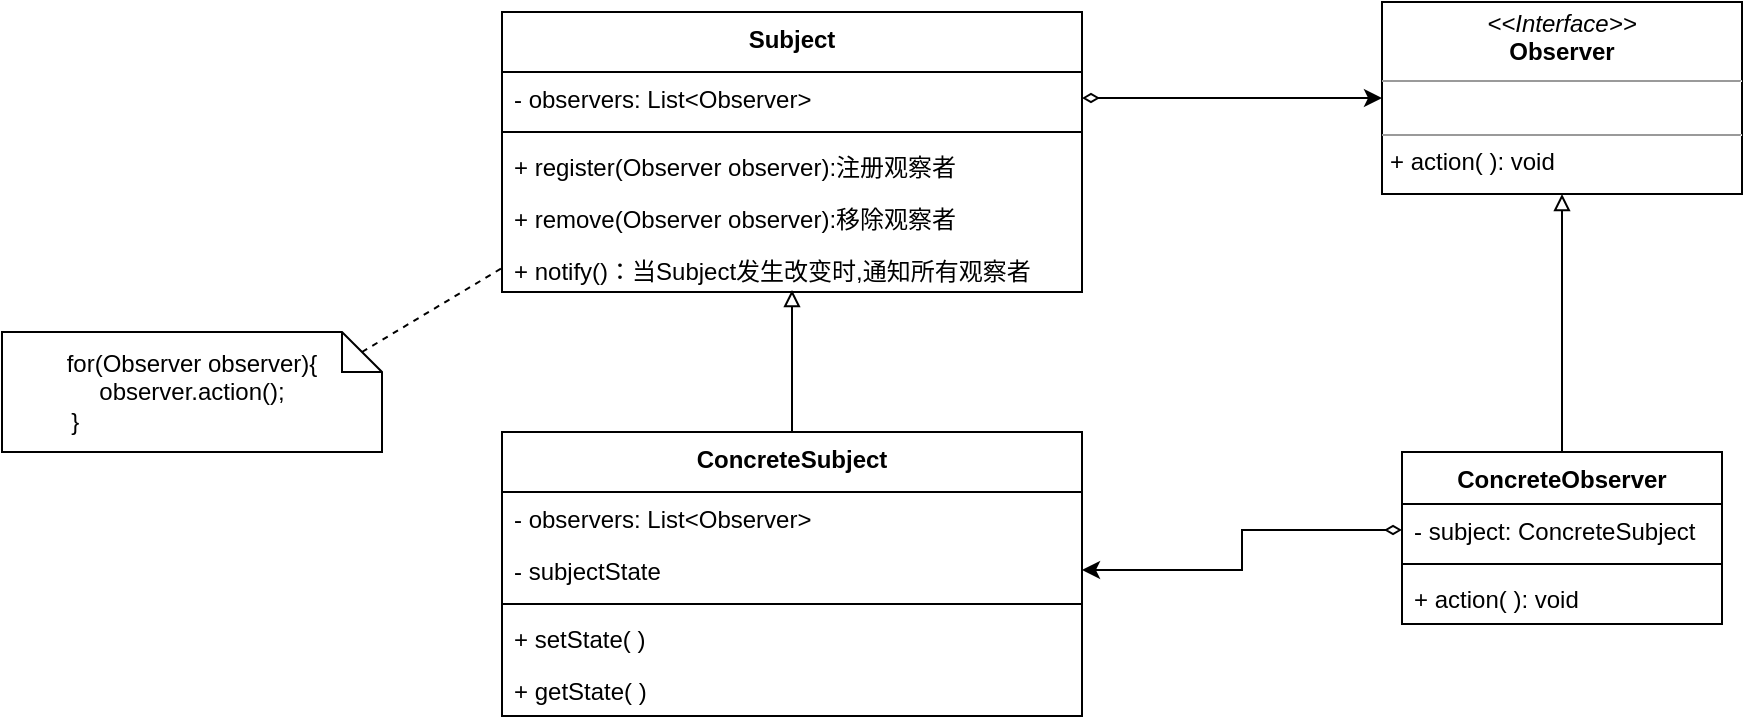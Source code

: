 <mxfile version="15.2.7" type="device"><diagram id="jXEwKh_1ABK0SM0ooEi7" name="第 1 页"><mxGraphModel dx="2249" dy="822" grid="1" gridSize="10" guides="1" tooltips="1" connect="1" arrows="1" fold="1" page="1" pageScale="1" pageWidth="827" pageHeight="1169" math="0" shadow="0"><root><mxCell id="0"/><mxCell id="1" parent="0"/><mxCell id="-A9w3E4qBJZ7TLIcUOwM-1" value="Subject" style="swimlane;fontStyle=1;align=center;verticalAlign=top;childLayout=stackLayout;horizontal=1;startSize=30;horizontalStack=0;resizeParent=1;resizeParentMax=0;resizeLast=0;collapsible=1;marginBottom=0;" vertex="1" parent="1"><mxGeometry x="120" y="130" width="290" height="140" as="geometry"/></mxCell><mxCell id="-A9w3E4qBJZ7TLIcUOwM-2" value="- observers: List&lt;Observer&gt;" style="text;strokeColor=none;fillColor=none;align=left;verticalAlign=top;spacingLeft=4;spacingRight=4;overflow=hidden;rotatable=0;points=[[0,0.5],[1,0.5]];portConstraint=eastwest;" vertex="1" parent="-A9w3E4qBJZ7TLIcUOwM-1"><mxGeometry y="30" width="290" height="26" as="geometry"/></mxCell><mxCell id="-A9w3E4qBJZ7TLIcUOwM-3" value="" style="line;strokeWidth=1;fillColor=none;align=left;verticalAlign=middle;spacingTop=-1;spacingLeft=3;spacingRight=3;rotatable=0;labelPosition=right;points=[];portConstraint=eastwest;" vertex="1" parent="-A9w3E4qBJZ7TLIcUOwM-1"><mxGeometry y="56" width="290" height="8" as="geometry"/></mxCell><mxCell id="-A9w3E4qBJZ7TLIcUOwM-4" value="+ register(Observer observer):注册观察者" style="text;strokeColor=none;fillColor=none;align=left;verticalAlign=top;spacingLeft=4;spacingRight=4;overflow=hidden;rotatable=0;points=[[0,0.5],[1,0.5]];portConstraint=eastwest;" vertex="1" parent="-A9w3E4qBJZ7TLIcUOwM-1"><mxGeometry y="64" width="290" height="26" as="geometry"/></mxCell><mxCell id="-A9w3E4qBJZ7TLIcUOwM-5" value="+ remove(Observer observer):移除观察者" style="text;strokeColor=none;fillColor=none;align=left;verticalAlign=top;spacingLeft=4;spacingRight=4;overflow=hidden;rotatable=0;points=[[0,0.5],[1,0.5]];portConstraint=eastwest;" vertex="1" parent="-A9w3E4qBJZ7TLIcUOwM-1"><mxGeometry y="90" width="290" height="26" as="geometry"/></mxCell><mxCell id="-A9w3E4qBJZ7TLIcUOwM-6" value="+ notify()：当Subject发生改变时,通知所有观察者" style="text;strokeColor=none;fillColor=none;align=left;verticalAlign=top;spacingLeft=4;spacingRight=4;overflow=hidden;rotatable=0;points=[[0,0.5],[1,0.5]];portConstraint=eastwest;" vertex="1" parent="-A9w3E4qBJZ7TLIcUOwM-1"><mxGeometry y="116" width="290" height="24" as="geometry"/></mxCell><mxCell id="-A9w3E4qBJZ7TLIcUOwM-7" value="&lt;p style=&quot;margin: 0px ; margin-top: 4px ; text-align: center&quot;&gt;&lt;i&gt;&amp;lt;&amp;lt;Interface&amp;gt;&amp;gt;&lt;/i&gt;&lt;br&gt;&lt;b&gt;Observer&lt;/b&gt;&lt;/p&gt;&lt;hr size=&quot;1&quot;&gt;&lt;p style=&quot;margin: 0px ; margin-left: 4px&quot;&gt;&lt;br&gt;&lt;/p&gt;&lt;hr size=&quot;1&quot;&gt;&lt;p style=&quot;margin: 0px ; margin-left: 4px&quot;&gt;+ action( ): void&amp;nbsp;&lt;/p&gt;" style="verticalAlign=top;align=left;overflow=fill;fontSize=12;fontFamily=Helvetica;html=1;" vertex="1" parent="1"><mxGeometry x="560" y="125" width="180" height="96" as="geometry"/></mxCell><mxCell id="-A9w3E4qBJZ7TLIcUOwM-8" style="edgeStyle=orthogonalEdgeStyle;rounded=0;orthogonalLoop=1;jettySize=auto;html=1;exitX=0.5;exitY=0;exitDx=0;exitDy=0;entryX=0.5;entryY=1;entryDx=0;entryDy=0;endArrow=block;endFill=0;" edge="1" parent="1" source="-A9w3E4qBJZ7TLIcUOwM-9" target="-A9w3E4qBJZ7TLIcUOwM-7"><mxGeometry relative="1" as="geometry"/></mxCell><mxCell id="-A9w3E4qBJZ7TLIcUOwM-9" value="ConcreteObserver" style="swimlane;fontStyle=1;align=center;verticalAlign=top;childLayout=stackLayout;horizontal=1;startSize=26;horizontalStack=0;resizeParent=1;resizeParentMax=0;resizeLast=0;collapsible=1;marginBottom=0;" vertex="1" parent="1"><mxGeometry x="570" y="350" width="160" height="86" as="geometry"/></mxCell><mxCell id="-A9w3E4qBJZ7TLIcUOwM-23" value="- subject: ConcreteSubject" style="text;strokeColor=none;fillColor=none;align=left;verticalAlign=top;spacingLeft=4;spacingRight=4;overflow=hidden;rotatable=0;points=[[0,0.5],[1,0.5]];portConstraint=eastwest;" vertex="1" parent="-A9w3E4qBJZ7TLIcUOwM-9"><mxGeometry y="26" width="160" height="26" as="geometry"/></mxCell><mxCell id="-A9w3E4qBJZ7TLIcUOwM-10" value="" style="line;strokeWidth=1;fillColor=none;align=left;verticalAlign=middle;spacingTop=-1;spacingLeft=3;spacingRight=3;rotatable=0;labelPosition=right;points=[];portConstraint=eastwest;" vertex="1" parent="-A9w3E4qBJZ7TLIcUOwM-9"><mxGeometry y="52" width="160" height="8" as="geometry"/></mxCell><mxCell id="-A9w3E4qBJZ7TLIcUOwM-11" value="+ action( ): void" style="text;strokeColor=none;fillColor=none;align=left;verticalAlign=top;spacingLeft=4;spacingRight=4;overflow=hidden;rotatable=0;points=[[0,0.5],[1,0.5]];portConstraint=eastwest;" vertex="1" parent="-A9w3E4qBJZ7TLIcUOwM-9"><mxGeometry y="60" width="160" height="26" as="geometry"/></mxCell><mxCell id="-A9w3E4qBJZ7TLIcUOwM-12" style="edgeStyle=orthogonalEdgeStyle;rounded=0;orthogonalLoop=1;jettySize=auto;html=1;exitX=1;exitY=0.5;exitDx=0;exitDy=0;entryX=0;entryY=0.5;entryDx=0;entryDy=0;endArrow=classic;endFill=1;startArrow=diamondThin;startFill=0;" edge="1" parent="1" source="-A9w3E4qBJZ7TLIcUOwM-2" target="-A9w3E4qBJZ7TLIcUOwM-7"><mxGeometry relative="1" as="geometry"/></mxCell><mxCell id="-A9w3E4qBJZ7TLIcUOwM-20" style="edgeStyle=orthogonalEdgeStyle;rounded=0;orthogonalLoop=1;jettySize=auto;html=1;exitX=0.5;exitY=0;exitDx=0;exitDy=0;entryX=0.5;entryY=0.958;entryDx=0;entryDy=0;entryPerimeter=0;endArrow=block;endFill=0;" edge="1" parent="1" source="-A9w3E4qBJZ7TLIcUOwM-13" target="-A9w3E4qBJZ7TLIcUOwM-6"><mxGeometry relative="1" as="geometry"/></mxCell><mxCell id="-A9w3E4qBJZ7TLIcUOwM-13" value="ConcreteSubject" style="swimlane;fontStyle=1;align=center;verticalAlign=top;childLayout=stackLayout;horizontal=1;startSize=30;horizontalStack=0;resizeParent=1;resizeParentMax=0;resizeLast=0;collapsible=1;marginBottom=0;" vertex="1" parent="1"><mxGeometry x="120" y="340" width="290" height="142" as="geometry"/></mxCell><mxCell id="-A9w3E4qBJZ7TLIcUOwM-14" value="- observers: List&lt;Observer&gt;" style="text;strokeColor=none;fillColor=none;align=left;verticalAlign=top;spacingLeft=4;spacingRight=4;overflow=hidden;rotatable=0;points=[[0,0.5],[1,0.5]];portConstraint=eastwest;" vertex="1" parent="-A9w3E4qBJZ7TLIcUOwM-13"><mxGeometry y="30" width="290" height="26" as="geometry"/></mxCell><mxCell id="-A9w3E4qBJZ7TLIcUOwM-19" value="- subjectState" style="text;strokeColor=none;fillColor=none;align=left;verticalAlign=top;spacingLeft=4;spacingRight=4;overflow=hidden;rotatable=0;points=[[0,0.5],[1,0.5]];portConstraint=eastwest;" vertex="1" parent="-A9w3E4qBJZ7TLIcUOwM-13"><mxGeometry y="56" width="290" height="26" as="geometry"/></mxCell><mxCell id="-A9w3E4qBJZ7TLIcUOwM-15" value="" style="line;strokeWidth=1;fillColor=none;align=left;verticalAlign=middle;spacingTop=-1;spacingLeft=3;spacingRight=3;rotatable=0;labelPosition=right;points=[];portConstraint=eastwest;" vertex="1" parent="-A9w3E4qBJZ7TLIcUOwM-13"><mxGeometry y="82" width="290" height="8" as="geometry"/></mxCell><mxCell id="-A9w3E4qBJZ7TLIcUOwM-16" value="+ setState( )" style="text;strokeColor=none;fillColor=none;align=left;verticalAlign=top;spacingLeft=4;spacingRight=4;overflow=hidden;rotatable=0;points=[[0,0.5],[1,0.5]];portConstraint=eastwest;" vertex="1" parent="-A9w3E4qBJZ7TLIcUOwM-13"><mxGeometry y="90" width="290" height="26" as="geometry"/></mxCell><mxCell id="-A9w3E4qBJZ7TLIcUOwM-17" value="+ getState( )" style="text;strokeColor=none;fillColor=none;align=left;verticalAlign=top;spacingLeft=4;spacingRight=4;overflow=hidden;rotatable=0;points=[[0,0.5],[1,0.5]];portConstraint=eastwest;" vertex="1" parent="-A9w3E4qBJZ7TLIcUOwM-13"><mxGeometry y="116" width="290" height="26" as="geometry"/></mxCell><mxCell id="-A9w3E4qBJZ7TLIcUOwM-21" value="for(Observer observer){&lt;br&gt;observer.action();&lt;br&gt;}&amp;nbsp; &amp;nbsp; &amp;nbsp; &amp;nbsp; &amp;nbsp; &amp;nbsp; &amp;nbsp; &amp;nbsp; &amp;nbsp; &amp;nbsp; &amp;nbsp; &amp;nbsp; &amp;nbsp; &amp;nbsp; &amp;nbsp; &amp;nbsp; &amp;nbsp; &amp;nbsp;" style="shape=note;size=20;whiteSpace=wrap;html=1;" vertex="1" parent="1"><mxGeometry x="-130" y="290" width="190" height="60" as="geometry"/></mxCell><mxCell id="-A9w3E4qBJZ7TLIcUOwM-22" value="" style="endArrow=none;html=1;exitX=0;exitY=0;exitDx=180;exitDy=10;exitPerimeter=0;entryX=0;entryY=0.5;entryDx=0;entryDy=0;dashed=1;" edge="1" parent="1" source="-A9w3E4qBJZ7TLIcUOwM-21" target="-A9w3E4qBJZ7TLIcUOwM-6"><mxGeometry width="50" height="50" relative="1" as="geometry"><mxPoint x="190" y="300" as="sourcePoint"/><mxPoint x="240" y="250" as="targetPoint"/></mxGeometry></mxCell><mxCell id="-A9w3E4qBJZ7TLIcUOwM-24" style="edgeStyle=orthogonalEdgeStyle;rounded=0;orthogonalLoop=1;jettySize=auto;html=1;exitX=0;exitY=0.5;exitDx=0;exitDy=0;endArrow=classic;endFill=1;startArrow=diamondThin;startFill=0;" edge="1" parent="1" source="-A9w3E4qBJZ7TLIcUOwM-23" target="-A9w3E4qBJZ7TLIcUOwM-19"><mxGeometry relative="1" as="geometry"/></mxCell></root></mxGraphModel></diagram></mxfile>